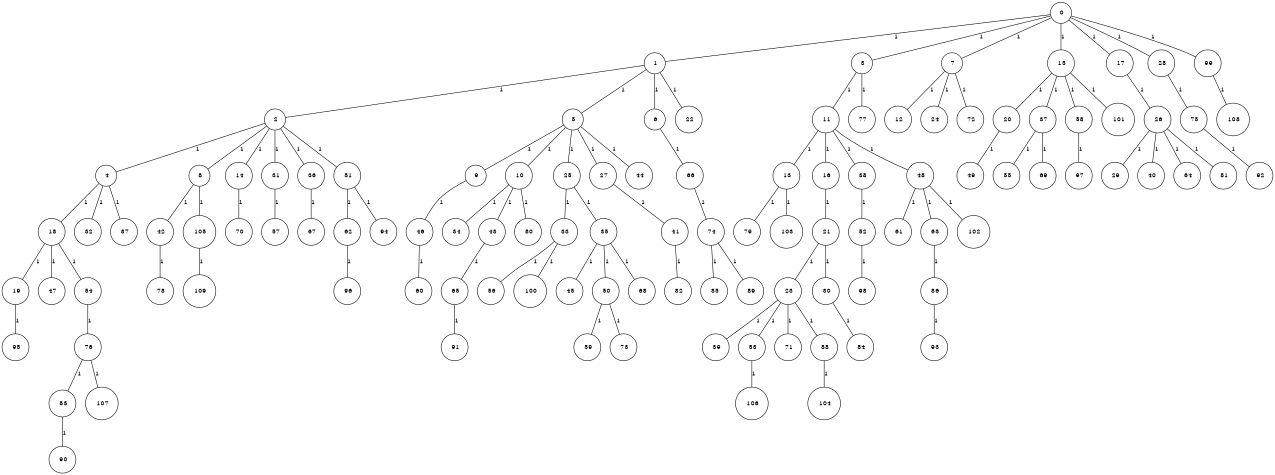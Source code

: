 graph G {
size="8.5,11;"
ratio = "expand;"
fixedsize="true;"
overlap="scale;"
node[shape=circle,width=.12,hight=.12,fontsize=12]
edge[fontsize=12]

0[label=" 0" color=black, pos="2.9609948,1.8222236!"];
1[label=" 1" color=black, pos="2.3271478,2.1791764!"];
2[label=" 2" color=black, pos="0.063146941,1.0791621!"];
3[label=" 3" color=black, pos="1.0723965,1.5837846!"];
4[label=" 4" color=black, pos="1.5924489,2.0324623!"];
5[label=" 5" color=black, pos="1.3780153,0.17281948!"];
6[label=" 6" color=black, pos="0.45844221,0.18359923!"];
7[label=" 7" color=black, pos="0.061563817,1.1168777!"];
8[label=" 8" color=black, pos="2.9372692,2.7325897!"];
9[label=" 9" color=black, pos="1.9873114,1.1731851!"];
10[label=" 10" color=black, pos="2.1356532,0.30081555!"];
11[label=" 11" color=black, pos="1.0140616,2.0869621!"];
12[label=" 12" color=black, pos="1.4451238,0.88720849!"];
13[label=" 13" color=black, pos="0.019448149,0.35581394!"];
14[label=" 14" color=black, pos="2.7772165,0.80679324!"];
15[label=" 15" color=black, pos="1.2955461,0.86133891!"];
16[label=" 16" color=black, pos="1.8627722,1.4972324!"];
17[label=" 17" color=black, pos="2.5056947,2.9005419!"];
18[label=" 18" color=black, pos="2.9227648,2.8493976!"];
19[label=" 19" color=black, pos="2.0859575,2.5433368!"];
20[label=" 20" color=black, pos="2.0557841,1.3542205!"];
21[label=" 21" color=black, pos="2.4905733,1.5531226!"];
22[label=" 22" color=black, pos="0.24944759,2.1065701!"];
23[label=" 23" color=black, pos="0.28358674,0.77780898!"];
24[label=" 24" color=black, pos="0.56183759,0.99644245!"];
25[label=" 25" color=black, pos="2.9454588,2.7088802!"];
26[label=" 26" color=black, pos="0.098341698,1.8050499!"];
27[label=" 27" color=black, pos="0.49463754,1.7153805!"];
28[label=" 28" color=black, pos="2.778932,0.62565384!"];
29[label=" 29" color=black, pos="1.7796354,1.5372951!"];
30[label=" 30" color=black, pos="1.5386922,2.5740767!"];
31[label=" 31" color=black, pos="1.6117742,0.96863789!"];
32[label=" 32" color=black, pos="1.626927,2.2411441!"];
33[label=" 33" color=black, pos="0.86206464,1.4406094!"];
34[label=" 34" color=black, pos="1.5083021,2.1447055!"];
35[label=" 35" color=black, pos="1.5940461,2.5533613!"];
36[label=" 36" color=black, pos="0.92968707,0.64248346!"];
37[label=" 37" color=black, pos="1.3577916,0.73840552!"];
38[label=" 38" color=black, pos="0.82364372,0.71876278!"];
39[label=" 39" color=black, pos="0.66436787,1.6090296!"];
40[label=" 40" color=black, pos="0.652481,2.8636807!"];
41[label=" 41" color=black, pos="1.800198,0.47495198!"];
42[label=" 42" color=black, pos="2.5499495,2.3114398!"];
43[label=" 43" color=black, pos="2.4797436,0.51697367!"];
44[label=" 44" color=black, pos="1.0438163,2.1187531!"];
45[label=" 45" color=black, pos="1.3392357,0.29809162!"];
46[label=" 46" color=black, pos="2.1696409,1.5982973!"];
47[label=" 47" color=black, pos="1.7042551,0.12530359!"];
48[label=" 48" color=black, pos="0.057500585,1.8712817!"];
49[label=" 49" color=black, pos="2.2932744,2.1661987!"];
50[label=" 50" color=black, pos="2.9658912,1.9872194!"];
51[label=" 51" color=black, pos="0.3424396,0.85506543!"];
52[label=" 52" color=black, pos="0.66365017,2.7878637!"];
53[label=" 53" color=black, pos="0.83097722,0.16576525!"];
54[label=" 54" color=black, pos="2.1028097,2.8346268!"];
55[label=" 55" color=black, pos="1.9713894,0.16380082!"];
56[label=" 56" color=black, pos="1.9489147,0.88658857!"];
57[label=" 57" color=black, pos="2.3813162,0.085412917!"];
58[label=" 58" color=black, pos="0.53042572,0.79284221!"];
59[label=" 59" color=black, pos="1.5768253,0.25912118!"];
60[label=" 60" color=black, pos="1.6217262,0.24336136!"];
61[label=" 61" color=black, pos="1.1329402,1.4533215!"];
62[label=" 62" color=black, pos="2.1731891,2.0428146!"];
63[label=" 63" color=black, pos="2.2478787,1.1734686!"];
64[label=" 64" color=black, pos="2.241698,1.4389825!"];
65[label=" 65" color=black, pos="0.11284437,2.9702216!"];
66[label=" 66" color=black, pos="1.5970277,2.5161354!"];
67[label=" 67" color=black, pos="2.4109715,1.4143285!"];
68[label=" 68" color=black, pos="2.8222415,0.4854011!"];
69[label=" 69" color=black, pos="1.0668165,0.19093149!"];
70[label=" 70" color=black, pos="1.2266709,2.3845842!"];
71[label=" 71" color=black, pos="0.44036153,0.67134302!"];
72[label=" 72" color=black, pos="0.61810986,1.3050737!"];
73[label=" 73" color=black, pos="0.63472088,2.3742243!"];
74[label=" 74" color=black, pos="2.0383591,0.40560159!"];
75[label=" 75" color=black, pos="1.6656164,2.4820282!"];
76[label=" 76" color=black, pos="2.47762,1.4430395!"];
77[label=" 77" color=black, pos="2.9061519,0.78444212!"];
78[label=" 78" color=black, pos="2.8677171,1.6073725!"];
79[label=" 79" color=black, pos="0.72707901,0.99013809!"];
80[label=" 80" color=black, pos="0.38904099,2.0761431!"];
81[label=" 81" color=black, pos="0.57050705,2.2555104!"];
82[label=" 82" color=black, pos="0.34072721,2.0581967!"];
83[label=" 83" color=black, pos="1.4810421,1.4942014!"];
84[label=" 84" color=black, pos="1.5076543,0.50309866!"];
85[label=" 85" color=black, pos="0.57121182,0.54662911!"];
86[label=" 86" color=black, pos="0.45656705,0.74700747!"];
87[label=" 87" color=black, pos="1.4327171,2.5288349!"];
88[label=" 88" color=black, pos="2.0323573,2.8455199!"];
89[label=" 89" color=black, pos="1.0553455,1.2117305!"];
90[label=" 90" color=black, pos="0.7621424,1.4024163!"];
91[label=" 91" color=black, pos="1.8101522,1.2018467!"];
92[label=" 92" color=black, pos="1.8338586,0.73161282!"];
93[label=" 93" color=black, pos="0.99248613,2.8439993!"];
94[label=" 94" color=black, pos="2.4322435,2.6326992!"];
95[label=" 95" color=black, pos="0.32815228,1.6867187!"];
96[label=" 96" color=black, pos="1.7665123,2.963374!"];
97[label=" 97" color=black, pos="2.633269,1.2179305!"];
98[label=" 98" color=black, pos="2.4450318,2.6385959!"];
99[label=" 99" color=black, pos="1.5169645,0.57299057!"];
100[label=" 100" color=black, pos="1.545388,0.75589343!"];
101[label=" 101" color=black, pos="1.5828453,0.98692731!"];
102[label=" 102" color=black, pos="2.1908994,1.8800494!"];
103[label=" 103" color=black, pos="2.7811607,2.8795613!"];
104[label=" 104" color=black, pos="1.0990066,1.3695308!"];
105[label=" 105" color=black, pos="1.0180398,1.127687!"];
106[label=" 106" color=black, pos="1.207808,1.7182555!"];
107[label=" 107" color=black, pos="2.6067256,1.0755955!"];
108[label=" 108" color=black, pos="0.59584947,0.68998769!"];
109[label=" 109" color=black, pos="1.4313816,1.1937836!"];
0--1[label="1"]
0--3[label="1"]
0--7[label="1"]
0--15[label="1"]
0--17[label="1"]
0--28[label="1"]
0--99[label="1"]
1--2[label="1"]
1--5[label="1"]
1--6[label="1"]
1--22[label="1"]
2--4[label="1"]
2--8[label="1"]
2--14[label="1"]
2--31[label="1"]
2--36[label="1"]
2--51[label="1"]
3--11[label="1"]
3--77[label="1"]
4--18[label="1"]
4--32[label="1"]
4--87[label="1"]
5--9[label="1"]
5--10[label="1"]
5--25[label="1"]
5--27[label="1"]
5--44[label="1"]
6--66[label="1"]
7--12[label="1"]
7--24[label="1"]
7--72[label="1"]
8--42[label="1"]
8--105[label="1"]
9--46[label="1"]
10--34[label="1"]
10--43[label="1"]
10--80[label="1"]
11--13[label="1"]
11--16[label="1"]
11--38[label="1"]
11--48[label="1"]
13--79[label="1"]
13--103[label="1"]
14--70[label="1"]
15--20[label="1"]
15--37[label="1"]
15--58[label="1"]
15--101[label="1"]
16--21[label="1"]
17--26[label="1"]
18--19[label="1"]
18--47[label="1"]
18--54[label="1"]
19--95[label="1"]
20--49[label="1"]
21--23[label="1"]
21--30[label="1"]
23--39[label="1"]
23--53[label="1"]
23--71[label="1"]
23--88[label="1"]
25--33[label="1"]
25--35[label="1"]
26--29[label="1"]
26--40[label="1"]
26--64[label="1"]
26--81[label="1"]
27--41[label="1"]
28--75[label="1"]
30--84[label="1"]
31--57[label="1"]
33--56[label="1"]
33--100[label="1"]
35--45[label="1"]
35--50[label="1"]
35--68[label="1"]
36--67[label="1"]
37--55[label="1"]
37--69[label="1"]
38--52[label="1"]
41--82[label="1"]
42--78[label="1"]
43--65[label="1"]
46--60[label="1"]
48--61[label="1"]
48--63[label="1"]
48--102[label="1"]
50--59[label="1"]
50--73[label="1"]
51--62[label="1"]
51--94[label="1"]
52--98[label="1"]
53--106[label="1"]
54--76[label="1"]
58--97[label="1"]
62--96[label="1"]
63--86[label="1"]
65--91[label="1"]
66--74[label="1"]
74--85[label="1"]
74--89[label="1"]
75--92[label="1"]
76--83[label="1"]
76--107[label="1"]
83--90[label="1"]
86--93[label="1"]
88--104[label="1"]
99--108[label="1"]
105--109[label="1"]

}
